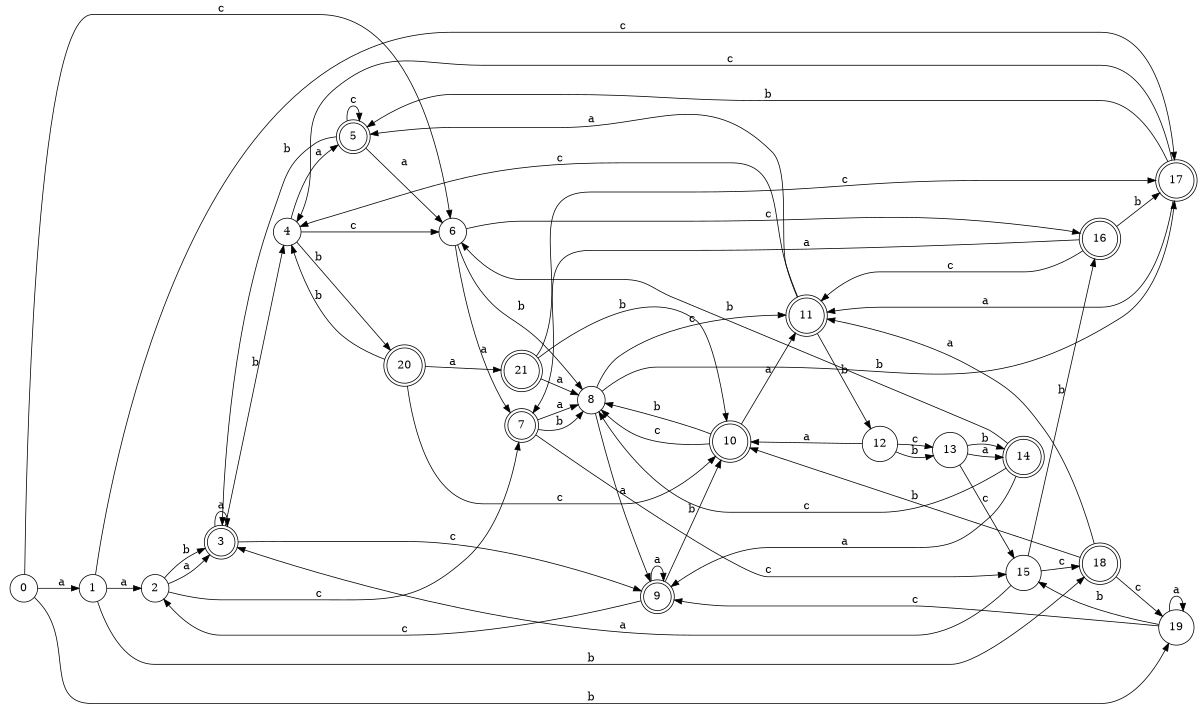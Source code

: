digraph n18_6 {
__start0 [label="" shape="none"];

rankdir=LR;
size="8,5";

s0 [style="filled", color="black", fillcolor="white" shape="circle", label="0"];
s1 [style="filled", color="black", fillcolor="white" shape="circle", label="1"];
s2 [style="filled", color="black", fillcolor="white" shape="circle", label="2"];
s3 [style="rounded,filled", color="black", fillcolor="white" shape="doublecircle", label="3"];
s4 [style="filled", color="black", fillcolor="white" shape="circle", label="4"];
s5 [style="rounded,filled", color="black", fillcolor="white" shape="doublecircle", label="5"];
s6 [style="filled", color="black", fillcolor="white" shape="circle", label="6"];
s7 [style="rounded,filled", color="black", fillcolor="white" shape="doublecircle", label="7"];
s8 [style="filled", color="black", fillcolor="white" shape="circle", label="8"];
s9 [style="rounded,filled", color="black", fillcolor="white" shape="doublecircle", label="9"];
s10 [style="rounded,filled", color="black", fillcolor="white" shape="doublecircle", label="10"];
s11 [style="rounded,filled", color="black", fillcolor="white" shape="doublecircle", label="11"];
s12 [style="filled", color="black", fillcolor="white" shape="circle", label="12"];
s13 [style="filled", color="black", fillcolor="white" shape="circle", label="13"];
s14 [style="rounded,filled", color="black", fillcolor="white" shape="doublecircle", label="14"];
s15 [style="filled", color="black", fillcolor="white" shape="circle", label="15"];
s16 [style="rounded,filled", color="black", fillcolor="white" shape="doublecircle", label="16"];
s17 [style="rounded,filled", color="black", fillcolor="white" shape="doublecircle", label="17"];
s18 [style="rounded,filled", color="black", fillcolor="white" shape="doublecircle", label="18"];
s19 [style="filled", color="black", fillcolor="white" shape="circle", label="19"];
s20 [style="rounded,filled", color="black", fillcolor="white" shape="doublecircle", label="20"];
s21 [style="rounded,filled", color="black", fillcolor="white" shape="doublecircle", label="21"];
s0 -> s1 [label="a"];
s0 -> s19 [label="b"];
s0 -> s6 [label="c"];
s1 -> s2 [label="a"];
s1 -> s18 [label="b"];
s1 -> s17 [label="c"];
s2 -> s3 [label="a"];
s2 -> s3 [label="b"];
s2 -> s7 [label="c"];
s3 -> s3 [label="a"];
s3 -> s4 [label="b"];
s3 -> s9 [label="c"];
s4 -> s5 [label="a"];
s4 -> s20 [label="b"];
s4 -> s6 [label="c"];
s5 -> s6 [label="a"];
s5 -> s3 [label="b"];
s5 -> s5 [label="c"];
s6 -> s7 [label="a"];
s6 -> s8 [label="b"];
s6 -> s16 [label="c"];
s7 -> s8 [label="a"];
s7 -> s8 [label="b"];
s7 -> s15 [label="c"];
s8 -> s9 [label="a"];
s8 -> s17 [label="b"];
s8 -> s11 [label="c"];
s9 -> s9 [label="a"];
s9 -> s10 [label="b"];
s9 -> s2 [label="c"];
s10 -> s11 [label="a"];
s10 -> s8 [label="b"];
s10 -> s8 [label="c"];
s11 -> s5 [label="a"];
s11 -> s12 [label="b"];
s11 -> s4 [label="c"];
s12 -> s10 [label="a"];
s12 -> s13 [label="b"];
s12 -> s13 [label="c"];
s13 -> s14 [label="a"];
s13 -> s14 [label="b"];
s13 -> s15 [label="c"];
s14 -> s9 [label="a"];
s14 -> s6 [label="b"];
s14 -> s8 [label="c"];
s15 -> s3 [label="a"];
s15 -> s16 [label="b"];
s15 -> s18 [label="c"];
s16 -> s7 [label="a"];
s16 -> s17 [label="b"];
s16 -> s11 [label="c"];
s17 -> s11 [label="a"];
s17 -> s5 [label="b"];
s17 -> s4 [label="c"];
s18 -> s11 [label="a"];
s18 -> s10 [label="b"];
s18 -> s19 [label="c"];
s19 -> s19 [label="a"];
s19 -> s15 [label="b"];
s19 -> s9 [label="c"];
s20 -> s21 [label="a"];
s20 -> s4 [label="b"];
s20 -> s10 [label="c"];
s21 -> s8 [label="a"];
s21 -> s10 [label="b"];
s21 -> s17 [label="c"];

}